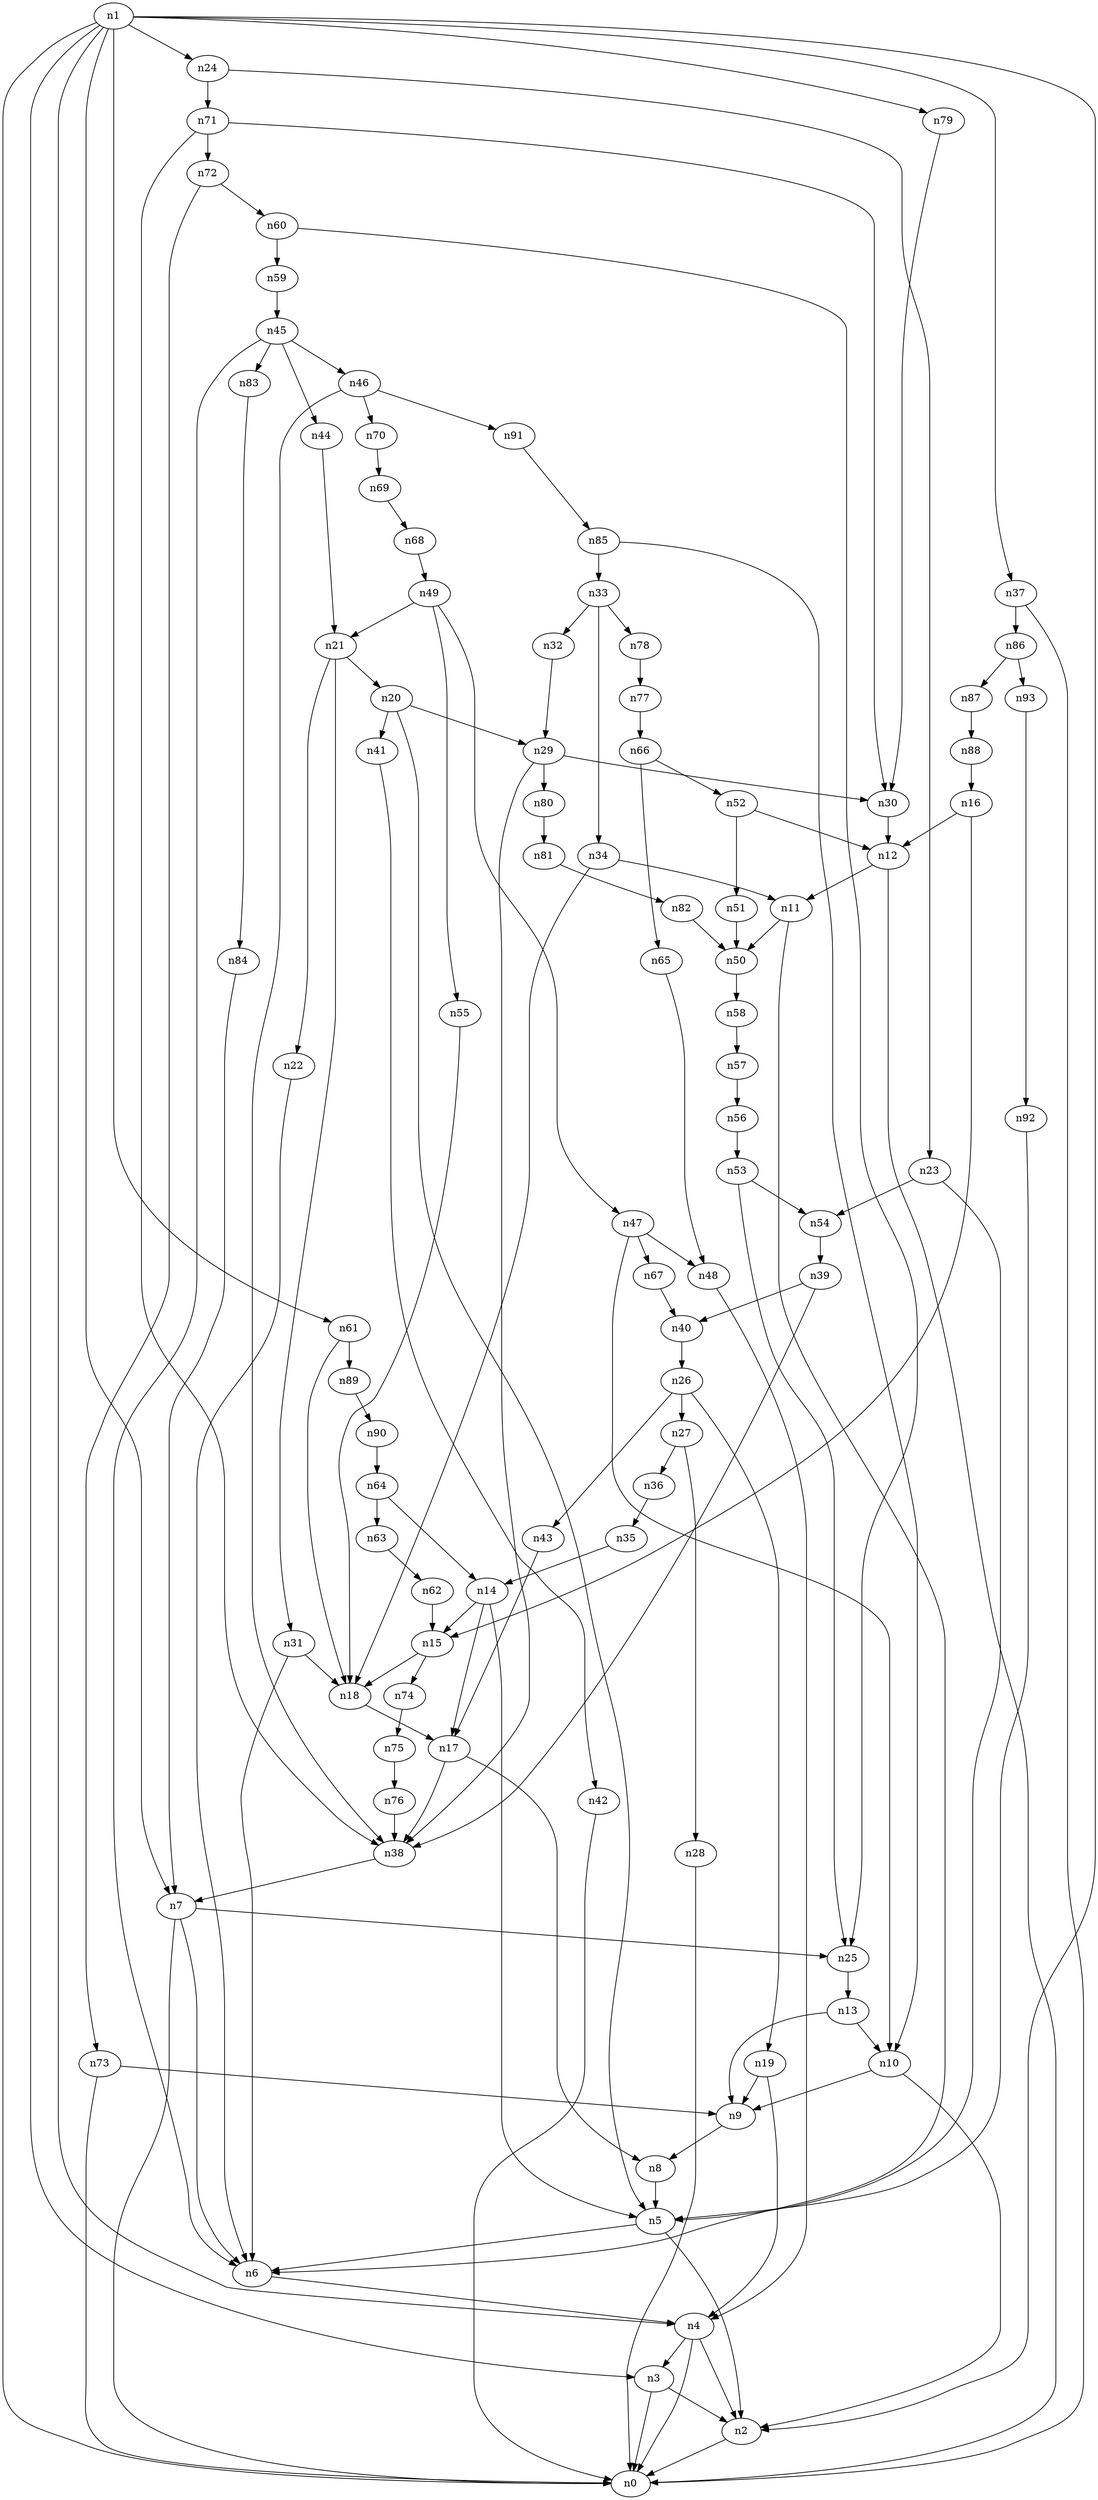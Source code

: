 digraph G {
	n1 -> n0	 [_graphml_id=e0];
	n1 -> n2	 [_graphml_id=e1];
	n1 -> n3	 [_graphml_id=e6];
	n1 -> n4	 [_graphml_id=e9];
	n1 -> n7	 [_graphml_id=e14];
	n1 -> n24	 [_graphml_id=e40];
	n1 -> n37	 [_graphml_id=e60];
	n1 -> n61	 [_graphml_id=e100];
	n1 -> n79	 [_graphml_id=e129];
	n2 -> n0	 [_graphml_id=e5];
	n3 -> n0	 [_graphml_id=e8];
	n3 -> n2	 [_graphml_id=e2];
	n4 -> n0	 [_graphml_id=e4];
	n4 -> n2	 [_graphml_id=e7];
	n4 -> n3	 [_graphml_id=e3];
	n5 -> n2	 [_graphml_id=e10];
	n5 -> n6	 [_graphml_id=e11];
	n6 -> n4	 [_graphml_id=e12];
	n7 -> n0	 [_graphml_id=e13];
	n7 -> n6	 [_graphml_id=e15];
	n7 -> n25	 [_graphml_id=e41];
	n8 -> n5	 [_graphml_id=e16];
	n9 -> n8	 [_graphml_id=e17];
	n10 -> n2	 [_graphml_id=e19];
	n10 -> n9	 [_graphml_id=e18];
	n11 -> n6	 [_graphml_id=e20];
	n11 -> n50	 [_graphml_id=e82];
	n12 -> n0	 [_graphml_id=e22];
	n12 -> n11	 [_graphml_id=e21];
	n13 -> n9	 [_graphml_id=e23];
	n13 -> n10	 [_graphml_id=e24];
	n14 -> n5	 [_graphml_id=e25];
	n14 -> n15	 [_graphml_id=e26];
	n14 -> n17	 [_graphml_id=e61];
	n15 -> n18	 [_graphml_id=e31];
	n15 -> n74	 [_graphml_id=e122];
	n16 -> n12	 [_graphml_id=e28];
	n16 -> n15	 [_graphml_id=e27];
	n17 -> n8	 [_graphml_id=e29];
	n17 -> n38	 [_graphml_id=e62];
	n18 -> n17	 [_graphml_id=e30];
	n19 -> n4	 [_graphml_id=e33];
	n19 -> n9	 [_graphml_id=e32];
	n20 -> n5	 [_graphml_id=e34];
	n20 -> n29	 [_graphml_id=e47];
	n20 -> n41	 [_graphml_id=e66];
	n21 -> n20	 [_graphml_id=e35];
	n21 -> n22	 [_graphml_id=e36];
	n21 -> n31	 [_graphml_id=e51];
	n22 -> n6	 [_graphml_id=e37];
	n23 -> n5	 [_graphml_id=e38];
	n23 -> n54	 [_graphml_id=e88];
	n24 -> n23	 [_graphml_id=e39];
	n24 -> n71	 [_graphml_id=e121];
	n25 -> n13	 [_graphml_id=e42];
	n26 -> n19	 [_graphml_id=e43];
	n26 -> n27	 [_graphml_id=e44];
	n26 -> n43	 [_graphml_id=e70];
	n27 -> n28	 [_graphml_id=e45];
	n27 -> n36	 [_graphml_id=e58];
	n28 -> n0	 [_graphml_id=e46];
	n29 -> n30	 [_graphml_id=e48];
	n29 -> n38	 [_graphml_id=e101];
	n29 -> n80	 [_graphml_id=e132];
	n30 -> n12	 [_graphml_id=e49];
	n31 -> n6	 [_graphml_id=e111];
	n31 -> n18	 [_graphml_id=e50];
	n32 -> n29	 [_graphml_id=e52];
	n33 -> n32	 [_graphml_id=e53];
	n33 -> n34	 [_graphml_id=e54];
	n33 -> n78	 [_graphml_id=e128];
	n34 -> n11	 [_graphml_id=e151];
	n34 -> n18	 [_graphml_id=e55];
	n35 -> n14	 [_graphml_id=e56];
	n36 -> n35	 [_graphml_id=e57];
	n37 -> n0	 [_graphml_id=e59];
	n37 -> n86	 [_graphml_id=e142];
	n38 -> n7	 [_graphml_id=e71];
	n39 -> n38	 [_graphml_id=e63];
	n39 -> n40	 [_graphml_id=e64];
	n40 -> n26	 [_graphml_id=e65];
	n41 -> n42	 [_graphml_id=e67];
	n42 -> n0	 [_graphml_id=e68];
	n43 -> n17	 [_graphml_id=e69];
	n44 -> n21	 [_graphml_id=e72];
	n45 -> n6	 [_graphml_id=e81];
	n45 -> n44	 [_graphml_id=e73];
	n45 -> n46	 [_graphml_id=e74];
	n45 -> n83	 [_graphml_id=e136];
	n46 -> n38	 [_graphml_id=e75];
	n46 -> n70	 [_graphml_id=e115];
	n46 -> n91	 [_graphml_id=e150];
	n47 -> n10	 [_graphml_id=e76];
	n47 -> n48	 [_graphml_id=e77];
	n47 -> n67	 [_graphml_id=e109];
	n48 -> n4	 [_graphml_id=e78];
	n49 -> n21	 [_graphml_id=e79];
	n49 -> n47	 [_graphml_id=e80];
	n49 -> n55	 [_graphml_id=e89];
	n50 -> n58	 [_graphml_id=e95];
	n51 -> n50	 [_graphml_id=e83];
	n52 -> n12	 [_graphml_id=e85];
	n52 -> n51	 [_graphml_id=e84];
	n53 -> n25	 [_graphml_id=e86];
	n53 -> n54	 [_graphml_id=e87];
	n54 -> n39	 [_graphml_id=e91];
	n55 -> n18	 [_graphml_id=e90];
	n56 -> n53	 [_graphml_id=e92];
	n57 -> n56	 [_graphml_id=e93];
	n58 -> n57	 [_graphml_id=e94];
	n59 -> n45	 [_graphml_id=e96];
	n60 -> n25	 [_graphml_id=e98];
	n60 -> n59	 [_graphml_id=e97];
	n61 -> n18	 [_graphml_id=e99];
	n61 -> n89	 [_graphml_id=e146];
	n62 -> n15	 [_graphml_id=e102];
	n63 -> n62	 [_graphml_id=e103];
	n64 -> n14	 [_graphml_id=e105];
	n64 -> n63	 [_graphml_id=e104];
	n65 -> n48	 [_graphml_id=e106];
	n66 -> n52	 [_graphml_id=e108];
	n66 -> n65	 [_graphml_id=e107];
	n67 -> n40	 [_graphml_id=e110];
	n68 -> n49	 [_graphml_id=e112];
	n69 -> n68	 [_graphml_id=e113];
	n70 -> n69	 [_graphml_id=e114];
	n71 -> n30	 [_graphml_id=e116];
	n71 -> n38	 [_graphml_id=e131];
	n71 -> n72	 [_graphml_id=e117];
	n72 -> n60	 [_graphml_id=e118];
	n72 -> n73	 [_graphml_id=e119];
	n73 -> n0	 [_graphml_id=e141];
	n73 -> n9	 [_graphml_id=e120];
	n74 -> n75	 [_graphml_id=e123];
	n75 -> n76	 [_graphml_id=e124];
	n76 -> n38	 [_graphml_id=e125];
	n77 -> n66	 [_graphml_id=e126];
	n78 -> n77	 [_graphml_id=e127];
	n79 -> n30	 [_graphml_id=e130];
	n80 -> n81	 [_graphml_id=e133];
	n81 -> n82	 [_graphml_id=e134];
	n82 -> n50	 [_graphml_id=e135];
	n83 -> n84	 [_graphml_id=e137];
	n84 -> n7	 [_graphml_id=e138];
	n85 -> n10	 [_graphml_id=e139];
	n85 -> n33	 [_graphml_id=e140];
	n86 -> n87	 [_graphml_id=e143];
	n86 -> n93	 [_graphml_id=e154];
	n87 -> n88	 [_graphml_id=e144];
	n88 -> n16	 [_graphml_id=e145];
	n89 -> n90	 [_graphml_id=e147];
	n90 -> n64	 [_graphml_id=e148];
	n91 -> n85	 [_graphml_id=e149];
	n92 -> n5	 [_graphml_id=e152];
	n93 -> n92	 [_graphml_id=e153];
}
